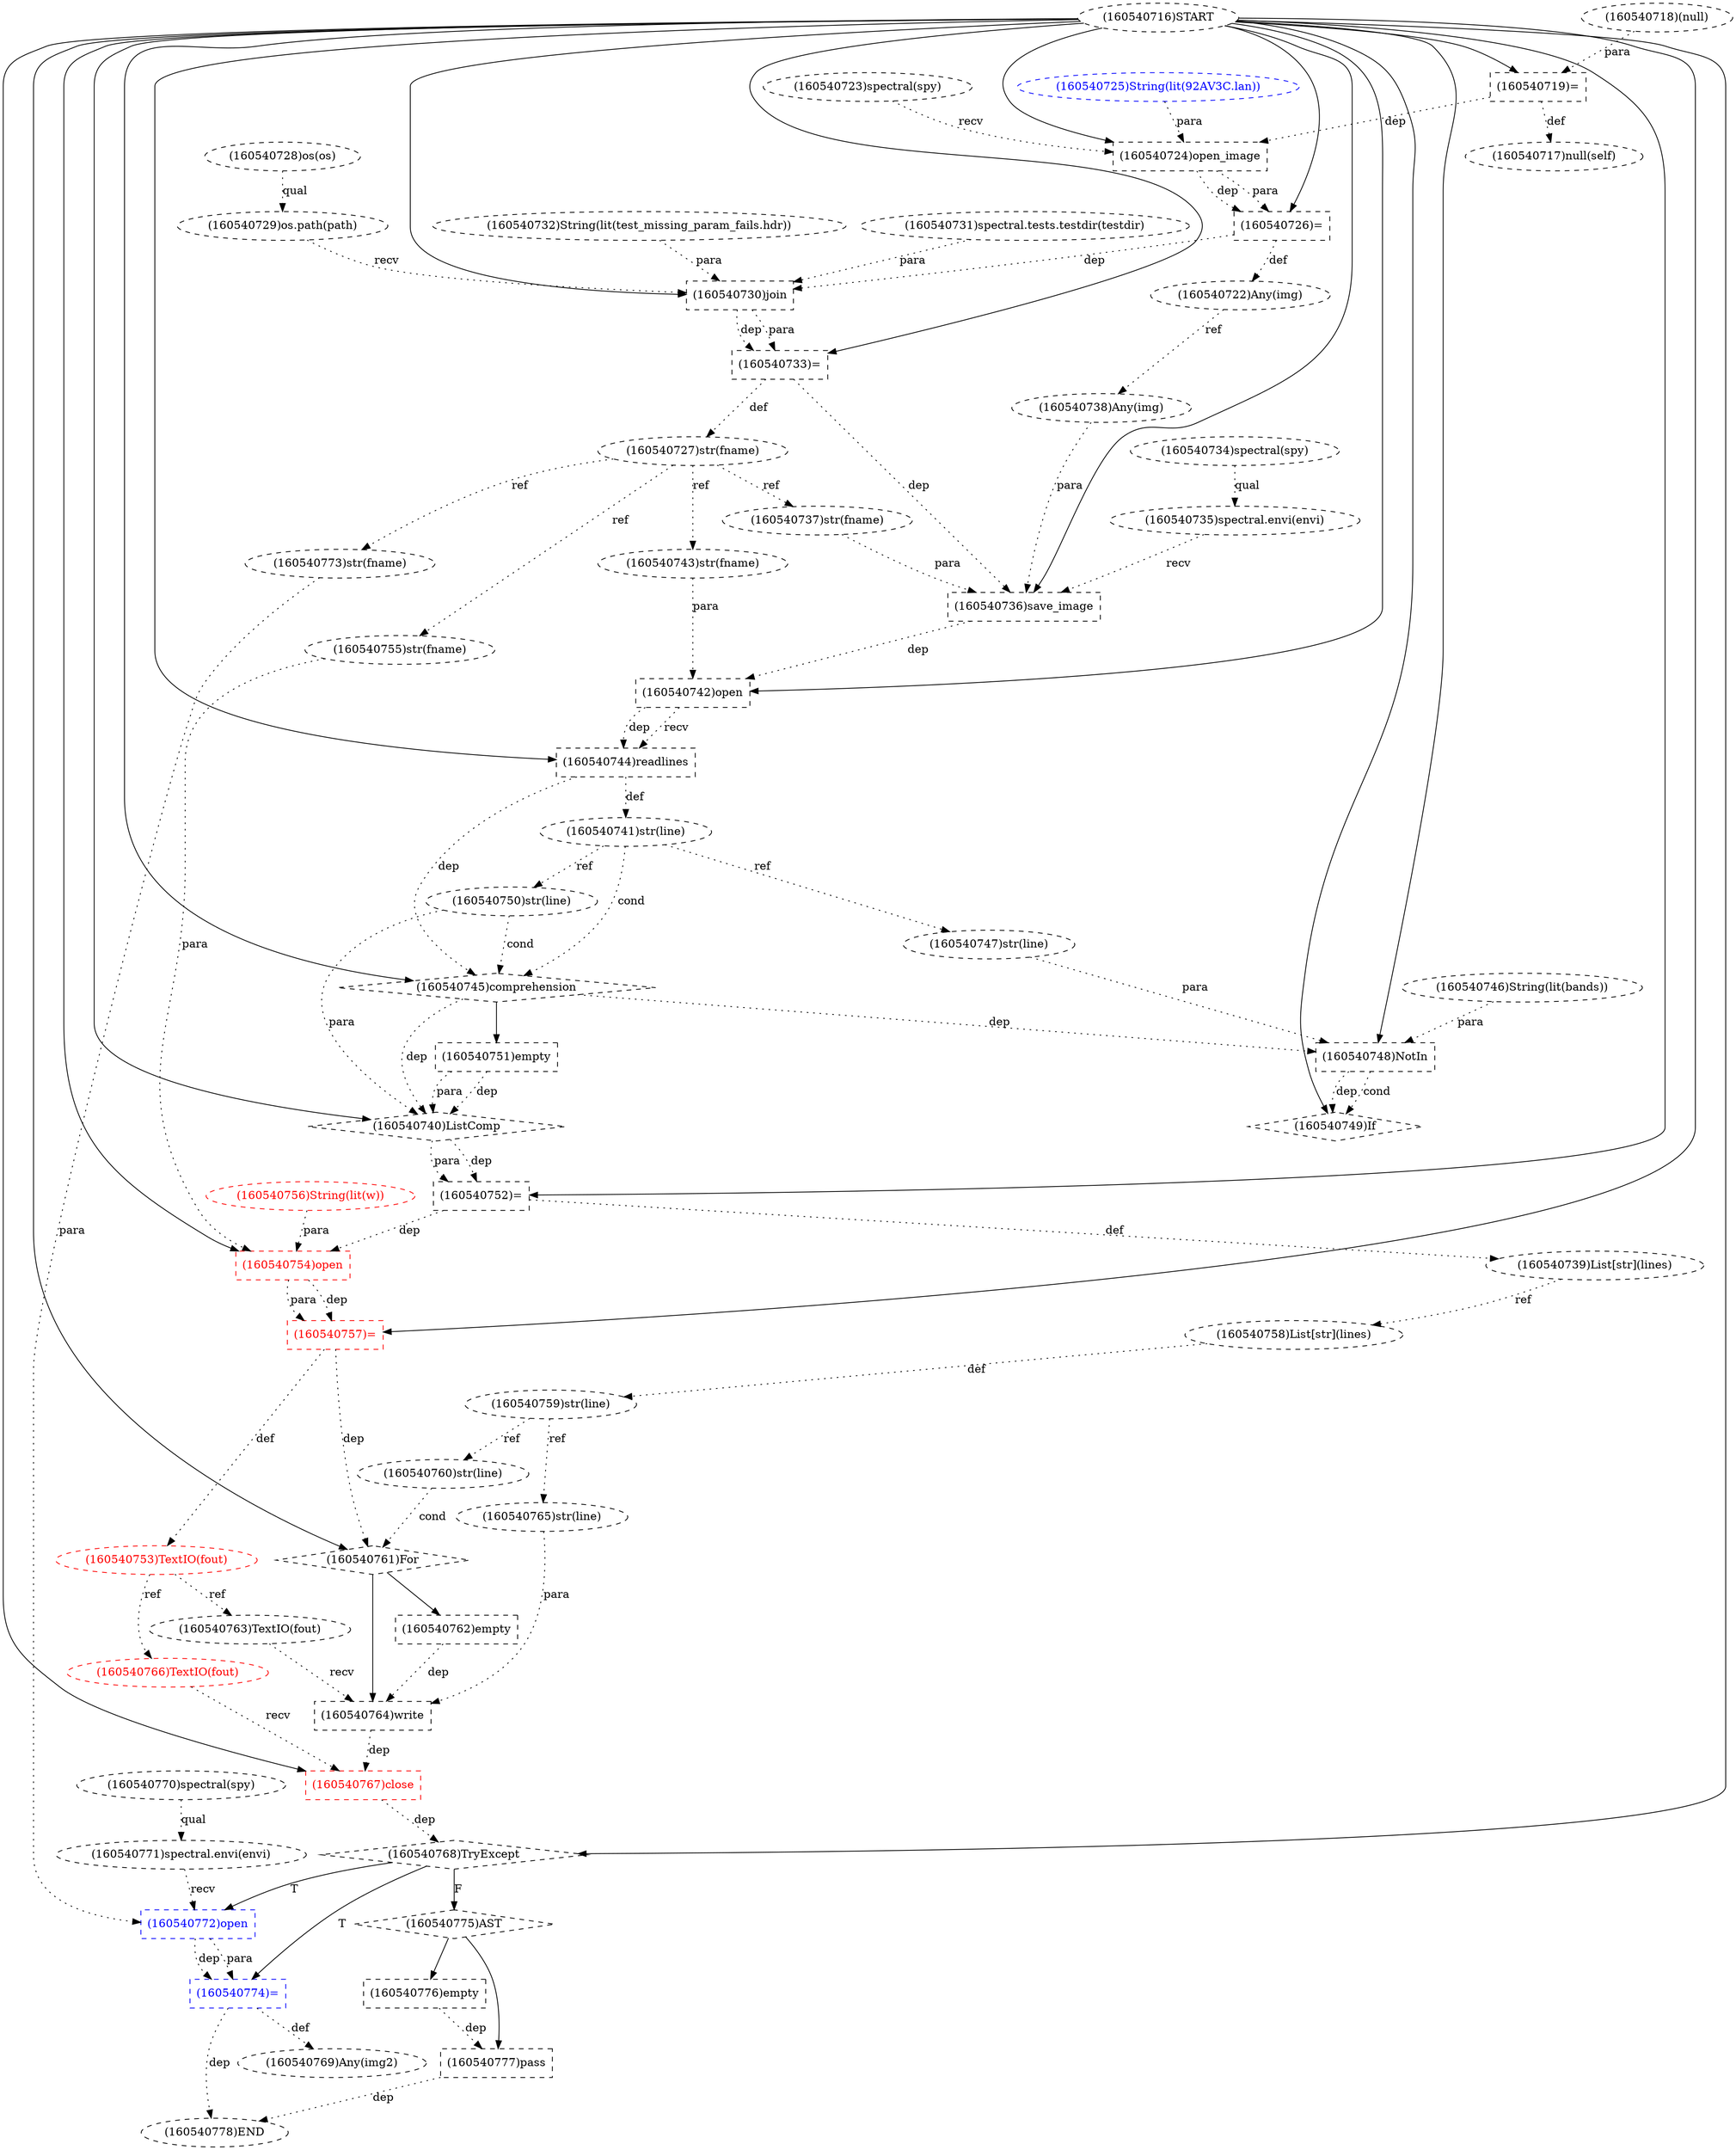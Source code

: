 digraph G {
1 [label="(160540737)str(fname)" shape=ellipse style=dashed]
2 [label="(160540749)If" shape=diamond style=dashed]
3 [label="(160540777)pass" shape=box style=dashed]
4 [label="(160540728)os(os)" shape=ellipse style=dashed]
5 [label="(160540776)empty" shape=box style=dashed]
6 [label="(160540752)=" shape=box style=dashed]
7 [label="(160540723)spectral(spy)" shape=ellipse style=dashed]
8 [label="(160540756)String(lit(w))" shape=ellipse style=dashed color=red fontcolor=red]
9 [label="(160540772)open" shape=box style=dashed color=blue fontcolor=blue]
10 [label="(160540767)close" shape=box style=dashed color=red fontcolor=red]
11 [label="(160540741)str(line)" shape=ellipse style=dashed]
12 [label="(160540764)write" shape=box style=dashed]
13 [label="(160540770)spectral(spy)" shape=ellipse style=dashed]
14 [label="(160540724)open_image" shape=box style=dashed]
15 [label="(160540743)str(fname)" shape=ellipse style=dashed]
16 [label="(160540734)spectral(spy)" shape=ellipse style=dashed]
17 [label="(160540755)str(fname)" shape=ellipse style=dashed]
18 [label="(160540759)str(line)" shape=ellipse style=dashed]
19 [label="(160540774)=" shape=box style=dashed color=blue fontcolor=blue]
20 [label="(160540729)os.path(path)" shape=ellipse style=dashed]
21 [label="(160540744)readlines" shape=box style=dashed]
22 [label="(160540751)empty" shape=box style=dashed]
23 [label="(160540778)END" style=dashed]
24 [label="(160540730)join" shape=box style=dashed]
25 [label="(160540769)Any(img2)" shape=ellipse style=dashed]
26 [label="(160540750)str(line)" shape=ellipse style=dashed]
27 [label="(160540747)str(line)" shape=ellipse style=dashed]
28 [label="(160540758)List[str](lines)" shape=ellipse style=dashed]
29 [label="(160540726)=" shape=box style=dashed]
30 [label="(160540754)open" shape=box style=dashed color=red fontcolor=red]
31 [label="(160540725)String(lit(92AV3C.lan))" shape=ellipse style=dashed color=blue fontcolor=blue]
32 [label="(160540762)empty" shape=box style=dashed]
33 [label="(160540746)String(lit(bands))" shape=ellipse style=dashed]
34 [label="(160540738)Any(img)" shape=ellipse style=dashed]
35 [label="(160540735)spectral.envi(envi)" shape=ellipse style=dashed]
36 [label="(160540753)TextIO(fout)" shape=ellipse style=dashed color=red fontcolor=red]
37 [label="(160540732)String(lit(test_missing_param_fails.hdr))" shape=ellipse style=dashed]
38 [label="(160540761)For" shape=diamond style=dashed]
39 [label="(160540718)(null)" shape=ellipse style=dashed]
40 [label="(160540740)ListComp" shape=diamond style=dashed]
41 [label="(160540745)comprehension" shape=diamond style=dashed]
42 [label="(160540765)str(line)" shape=ellipse style=dashed]
43 [label="(160540733)=" shape=box style=dashed]
44 [label="(160540775)AST" shape=diamond style=dashed]
45 [label="(160540748)NotIn" shape=box style=dashed]
46 [label="(160540742)open" shape=box style=dashed]
47 [label="(160540768)TryExcept" shape=diamond style=dashed]
48 [label="(160540773)str(fname)" shape=ellipse style=dashed]
49 [label="(160540727)str(fname)" shape=ellipse style=dashed]
50 [label="(160540739)List[str](lines)" shape=ellipse style=dashed]
51 [label="(160540760)str(line)" shape=ellipse style=dashed]
52 [label="(160540766)TextIO(fout)" shape=ellipse style=dashed color=red fontcolor=red]
53 [label="(160540763)TextIO(fout)" shape=ellipse style=dashed]
54 [label="(160540719)=" shape=box style=dashed]
55 [label="(160540731)spectral.tests.testdir(testdir)" shape=ellipse style=dashed]
56 [label="(160540736)save_image" shape=box style=dashed]
57 [label="(160540716)START" style=dashed]
58 [label="(160540771)spectral.envi(envi)" shape=ellipse style=dashed]
59 [label="(160540717)null(self)" shape=ellipse style=dashed]
60 [label="(160540722)Any(img)" shape=ellipse style=dashed]
61 [label="(160540757)=" shape=box style=dashed color=red fontcolor=red]
49 -> 1 [label="ref" style=dotted];
57 -> 2 [label="" style=solid];
45 -> 2 [label="dep" style=dotted];
45 -> 2 [label="cond" style=dotted];
44 -> 3 [label="" style=solid];
5 -> 3 [label="dep" style=dotted];
44 -> 5 [label="" style=solid];
57 -> 6 [label="" style=solid];
40 -> 6 [label="dep" style=dotted];
40 -> 6 [label="para" style=dotted];
47 -> 9 [label="T"];
58 -> 9 [label="recv" style=dotted];
48 -> 9 [label="para" style=dotted];
57 -> 10 [label="" style=solid];
52 -> 10 [label="recv" style=dotted];
12 -> 10 [label="dep" style=dotted];
21 -> 11 [label="def" style=dotted];
38 -> 12 [label="" style=solid];
53 -> 12 [label="recv" style=dotted];
42 -> 12 [label="para" style=dotted];
32 -> 12 [label="dep" style=dotted];
57 -> 14 [label="" style=solid];
7 -> 14 [label="recv" style=dotted];
31 -> 14 [label="para" style=dotted];
54 -> 14 [label="dep" style=dotted];
49 -> 15 [label="ref" style=dotted];
49 -> 17 [label="ref" style=dotted];
28 -> 18 [label="def" style=dotted];
47 -> 19 [label="T"];
9 -> 19 [label="dep" style=dotted];
9 -> 19 [label="para" style=dotted];
4 -> 20 [label="qual" style=dotted];
57 -> 21 [label="" style=solid];
46 -> 21 [label="dep" style=dotted];
46 -> 21 [label="recv" style=dotted];
41 -> 22 [label="" style=solid];
19 -> 23 [label="dep" style=dotted];
3 -> 23 [label="dep" style=dotted];
57 -> 24 [label="" style=solid];
20 -> 24 [label="recv" style=dotted];
55 -> 24 [label="para" style=dotted];
37 -> 24 [label="para" style=dotted];
29 -> 24 [label="dep" style=dotted];
19 -> 25 [label="def" style=dotted];
11 -> 26 [label="ref" style=dotted];
11 -> 27 [label="ref" style=dotted];
50 -> 28 [label="ref" style=dotted];
57 -> 29 [label="" style=solid];
14 -> 29 [label="dep" style=dotted];
14 -> 29 [label="para" style=dotted];
57 -> 30 [label="" style=solid];
17 -> 30 [label="para" style=dotted];
8 -> 30 [label="para" style=dotted];
6 -> 30 [label="dep" style=dotted];
38 -> 32 [label="" style=solid];
60 -> 34 [label="ref" style=dotted];
16 -> 35 [label="qual" style=dotted];
61 -> 36 [label="def" style=dotted];
57 -> 38 [label="" style=solid];
51 -> 38 [label="cond" style=dotted];
61 -> 38 [label="dep" style=dotted];
57 -> 40 [label="" style=solid];
41 -> 40 [label="dep" style=dotted];
26 -> 40 [label="para" style=dotted];
22 -> 40 [label="dep" style=dotted];
22 -> 40 [label="para" style=dotted];
57 -> 41 [label="" style=solid];
21 -> 41 [label="dep" style=dotted];
11 -> 41 [label="cond" style=dotted];
26 -> 41 [label="cond" style=dotted];
18 -> 42 [label="ref" style=dotted];
57 -> 43 [label="" style=solid];
24 -> 43 [label="dep" style=dotted];
24 -> 43 [label="para" style=dotted];
47 -> 44 [label="F"];
57 -> 45 [label="" style=solid];
33 -> 45 [label="para" style=dotted];
27 -> 45 [label="para" style=dotted];
41 -> 45 [label="dep" style=dotted];
57 -> 46 [label="" style=solid];
15 -> 46 [label="para" style=dotted];
56 -> 46 [label="dep" style=dotted];
57 -> 47 [label="" style=solid];
10 -> 47 [label="dep" style=dotted];
49 -> 48 [label="ref" style=dotted];
43 -> 49 [label="def" style=dotted];
6 -> 50 [label="def" style=dotted];
18 -> 51 [label="ref" style=dotted];
36 -> 52 [label="ref" style=dotted];
36 -> 53 [label="ref" style=dotted];
57 -> 54 [label="" style=solid];
39 -> 54 [label="para" style=dotted];
57 -> 56 [label="" style=solid];
35 -> 56 [label="recv" style=dotted];
1 -> 56 [label="para" style=dotted];
34 -> 56 [label="para" style=dotted];
43 -> 56 [label="dep" style=dotted];
13 -> 58 [label="qual" style=dotted];
54 -> 59 [label="def" style=dotted];
29 -> 60 [label="def" style=dotted];
57 -> 61 [label="" style=solid];
30 -> 61 [label="dep" style=dotted];
30 -> 61 [label="para" style=dotted];
}